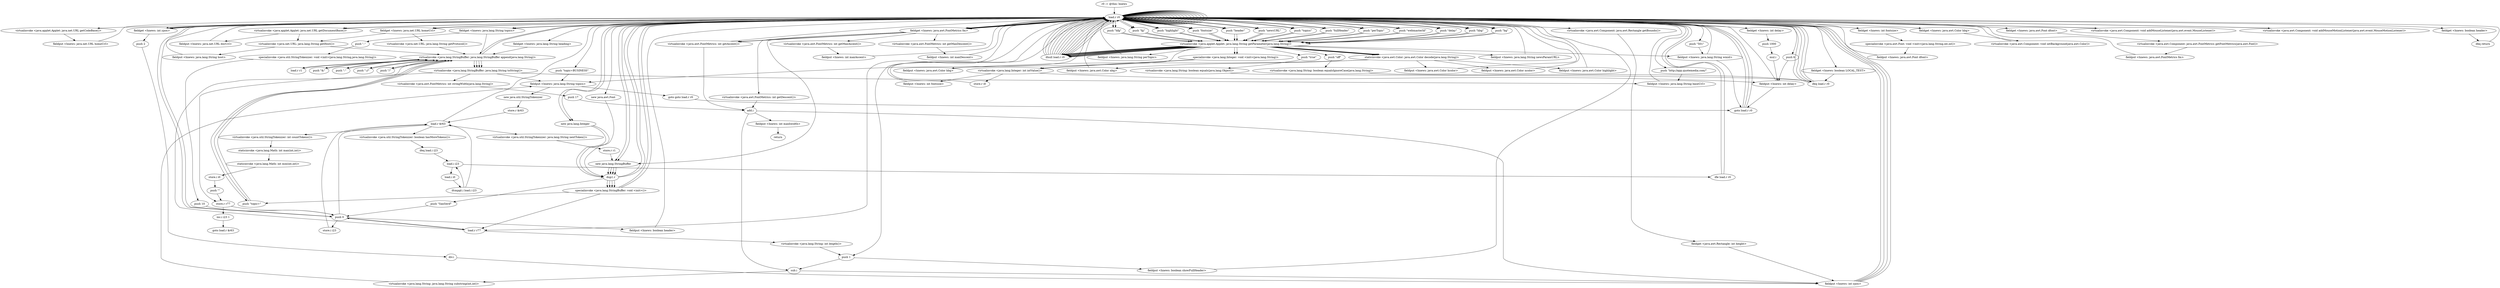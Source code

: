 digraph "" {
    "r0 := @this: hnews"
    "load.r r0"
    "r0 := @this: hnews"->"load.r r0";
    "load.r r0"->"load.r r0";
    "virtualinvoke <java.applet.Applet: java.net.URL getCodeBase()>"
    "load.r r0"->"virtualinvoke <java.applet.Applet: java.net.URL getCodeBase()>";
    "fieldput <hnews: java.net.URL homeUrl>"
    "virtualinvoke <java.applet.Applet: java.net.URL getCodeBase()>"->"fieldput <hnews: java.net.URL homeUrl>";
    "fieldput <hnews: java.net.URL homeUrl>"->"load.r r0";
    "load.r r0"->"load.r r0";
    "virtualinvoke <java.applet.Applet: java.net.URL getDocumentBase()>"
    "load.r r0"->"virtualinvoke <java.applet.Applet: java.net.URL getDocumentBase()>";
    "fieldput <hnews: java.net.URL docUrl>"
    "virtualinvoke <java.applet.Applet: java.net.URL getDocumentBase()>"->"fieldput <hnews: java.net.URL docUrl>";
    "fieldput <hnews: java.net.URL docUrl>"->"load.r r0";
    "load.r r0"->"load.r r0";
    "load.r r0"->"virtualinvoke <java.applet.Applet: java.net.URL getDocumentBase()>";
    "virtualinvoke <java.net.URL: java.lang.String getHost()>"
    "virtualinvoke <java.applet.Applet: java.net.URL getDocumentBase()>"->"virtualinvoke <java.net.URL: java.lang.String getHost()>";
    "fieldput <hnews: java.lang.String host>"
    "virtualinvoke <java.net.URL: java.lang.String getHost()>"->"fieldput <hnews: java.lang.String host>";
    "fieldput <hnews: java.lang.String host>"->"load.r r0";
    "fieldget <hnews: boolean LOCAL_TEST>"
    "load.r r0"->"fieldget <hnews: boolean LOCAL_TEST>";
    "ifeq load.r r0"
    "fieldget <hnews: boolean LOCAL_TEST>"->"ifeq load.r r0";
    "ifeq load.r r0"->"load.r r0";
    "push \"http://app.quotemedia.com/\""
    "load.r r0"->"push \"http://app.quotemedia.com/\"";
    "fieldput <hnews: java.lang.String baseUrl>"
    "push \"http://app.quotemedia.com/\""->"fieldput <hnews: java.lang.String baseUrl>";
    "fieldput <hnews: java.lang.String baseUrl>"->"load.r r0";
    "push \"501\""
    "load.r r0"->"push \"501\"";
    "fieldput <hnews: java.lang.String wmid>"
    "push \"501\""->"fieldput <hnews: java.lang.String wmid>";
    "goto load.r r0"
    "fieldput <hnews: java.lang.String wmid>"->"goto load.r r0";
    "goto load.r r0"->"load.r r0";
    "push \"topics\""
    "load.r r0"->"push \"topics\"";
    "virtualinvoke <java.applet.Applet: java.lang.String getParameter(java.lang.String)>"
    "push \"topics\""->"virtualinvoke <java.applet.Applet: java.lang.String getParameter(java.lang.String)>";
    "ifnull load.r r0"
    "virtualinvoke <java.applet.Applet: java.lang.String getParameter(java.lang.String)>"->"ifnull load.r r0";
    "ifnull load.r r0"->"load.r r0";
    "load.r r0"->"load.r r0";
    "load.r r0"->"push \"topics\"";
    "push \"topics\""->"virtualinvoke <java.applet.Applet: java.lang.String getParameter(java.lang.String)>";
    "fieldput <hnews: java.lang.String topics>"
    "virtualinvoke <java.applet.Applet: java.lang.String getParameter(java.lang.String)>"->"fieldput <hnews: java.lang.String topics>";
    "new java.util.StringTokenizer"
    "fieldput <hnews: java.lang.String topics>"->"new java.util.StringTokenizer";
    "store.r $r63"
    "new java.util.StringTokenizer"->"store.r $r63";
    "load.r $r63"
    "store.r $r63"->"load.r $r63";
    "load.r $r63"->"load.r r0";
    "fieldget <hnews: java.lang.String topics>"
    "load.r r0"->"fieldget <hnews: java.lang.String topics>";
    "push \",\""
    "fieldget <hnews: java.lang.String topics>"->"push \",\"";
    "specialinvoke <java.util.StringTokenizer: void <init>(java.lang.String,java.lang.String)>"
    "push \",\""->"specialinvoke <java.util.StringTokenizer: void <init>(java.lang.String,java.lang.String)>";
    "push 10"
    "specialinvoke <java.util.StringTokenizer: void <init>(java.lang.String,java.lang.String)>"->"push 10";
    "push 0"
    "push 10"->"push 0";
    "push 0"->"load.r $r63";
    "virtualinvoke <java.util.StringTokenizer: int countTokens()>"
    "load.r $r63"->"virtualinvoke <java.util.StringTokenizer: int countTokens()>";
    "staticinvoke <java.lang.Math: int max(int,int)>"
    "virtualinvoke <java.util.StringTokenizer: int countTokens()>"->"staticinvoke <java.lang.Math: int max(int,int)>";
    "staticinvoke <java.lang.Math: int min(int,int)>"
    "staticinvoke <java.lang.Math: int max(int,int)>"->"staticinvoke <java.lang.Math: int min(int,int)>";
    "store.i i0"
    "staticinvoke <java.lang.Math: int min(int,int)>"->"store.i i0";
    "push \"\""
    "store.i i0"->"push \"\"";
    "store.r r77"
    "push \"\""->"store.r r77";
    "store.r r77"->"push 0";
    "store.i i23"
    "push 0"->"store.i i23";
    "store.i i23"->"load.r $r63";
    "virtualinvoke <java.util.StringTokenizer: boolean hasMoreTokens()>"
    "load.r $r63"->"virtualinvoke <java.util.StringTokenizer: boolean hasMoreTokens()>";
    "ifeq load.i i23"
    "virtualinvoke <java.util.StringTokenizer: boolean hasMoreTokens()>"->"ifeq load.i i23";
    "load.i i23"
    "ifeq load.i i23"->"load.i i23";
    "load.i i0"
    "load.i i23"->"load.i i0";
    "ifcmpgt.i load.i i23"
    "load.i i0"->"ifcmpgt.i load.i i23";
    "ifcmpgt.i load.i i23"->"load.r $r63";
    "virtualinvoke <java.util.StringTokenizer: java.lang.String nextToken()>"
    "load.r $r63"->"virtualinvoke <java.util.StringTokenizer: java.lang.String nextToken()>";
    "store.r r1"
    "virtualinvoke <java.util.StringTokenizer: java.lang.String nextToken()>"->"store.r r1";
    "new java.lang.StringBuffer"
    "store.r r1"->"new java.lang.StringBuffer";
    "dup1.r"
    "new java.lang.StringBuffer"->"dup1.r";
    "specialinvoke <java.lang.StringBuffer: void <init>()>"
    "dup1.r"->"specialinvoke <java.lang.StringBuffer: void <init>()>";
    "load.r r77"
    "specialinvoke <java.lang.StringBuffer: void <init>()>"->"load.r r77";
    "virtualinvoke <java.lang.StringBuffer: java.lang.StringBuffer append(java.lang.String)>"
    "load.r r77"->"virtualinvoke <java.lang.StringBuffer: java.lang.StringBuffer append(java.lang.String)>";
    "push \"topic=\""
    "virtualinvoke <java.lang.StringBuffer: java.lang.StringBuffer append(java.lang.String)>"->"push \"topic=\"";
    "push \"topic=\""->"virtualinvoke <java.lang.StringBuffer: java.lang.StringBuffer append(java.lang.String)>";
    "load.r r1"
    "virtualinvoke <java.lang.StringBuffer: java.lang.StringBuffer append(java.lang.String)>"->"load.r r1";
    "load.r r1"->"virtualinvoke <java.lang.StringBuffer: java.lang.StringBuffer append(java.lang.String)>";
    "push \"&\""
    "virtualinvoke <java.lang.StringBuffer: java.lang.StringBuffer append(java.lang.String)>"->"push \"&\"";
    "push \"&\""->"virtualinvoke <java.lang.StringBuffer: java.lang.StringBuffer append(java.lang.String)>";
    "virtualinvoke <java.lang.StringBuffer: java.lang.String toString()>"
    "virtualinvoke <java.lang.StringBuffer: java.lang.StringBuffer append(java.lang.String)>"->"virtualinvoke <java.lang.StringBuffer: java.lang.String toString()>";
    "virtualinvoke <java.lang.StringBuffer: java.lang.String toString()>"->"store.r r77";
    "inc.i i23 1"
    "store.r r77"->"inc.i i23 1";
    "goto load.r $r63"
    "inc.i i23 1"->"goto load.r $r63";
    "ifcmpgt.i load.i i23"->"load.i i23";
    "ifle load.r r0"
    "load.i i23"->"ifle load.r r0";
    "ifle load.r r0"->"load.r r0";
    "load.r r0"->"load.r r77";
    "load.r r77"->"push 0";
    "push 0"->"load.r r77";
    "virtualinvoke <java.lang.String: int length()>"
    "load.r r77"->"virtualinvoke <java.lang.String: int length()>";
    "push 1"
    "virtualinvoke <java.lang.String: int length()>"->"push 1";
    "sub.i"
    "push 1"->"sub.i";
    "virtualinvoke <java.lang.String: java.lang.String substring(int,int)>"
    "sub.i"->"virtualinvoke <java.lang.String: java.lang.String substring(int,int)>";
    "virtualinvoke <java.lang.String: java.lang.String substring(int,int)>"->"fieldput <hnews: java.lang.String topics>";
    "goto goto load.r r0"
    "fieldput <hnews: java.lang.String topics>"->"goto goto load.r r0";
    "goto goto load.r r0"->"goto load.r r0";
    "goto load.r r0"->"load.r r0";
    "push \"fullHeader\""
    "load.r r0"->"push \"fullHeader\"";
    "push \"fullHeader\""->"virtualinvoke <java.applet.Applet: java.lang.String getParameter(java.lang.String)>";
    "virtualinvoke <java.applet.Applet: java.lang.String getParameter(java.lang.String)>"->"ifnull load.r r0";
    "ifnull load.r r0"->"load.r r0";
    "load.r r0"->"push \"fullHeader\"";
    "push \"fullHeader\""->"virtualinvoke <java.applet.Applet: java.lang.String getParameter(java.lang.String)>";
    "push \"true\""
    "virtualinvoke <java.applet.Applet: java.lang.String getParameter(java.lang.String)>"->"push \"true\"";
    "virtualinvoke <java.lang.String: boolean equals(java.lang.Object)>"
    "push \"true\""->"virtualinvoke <java.lang.String: boolean equals(java.lang.Object)>";
    "virtualinvoke <java.lang.String: boolean equals(java.lang.Object)>"->"ifeq load.r r0";
    "ifeq load.r r0"->"load.r r0";
    "load.r r0"->"push 1";
    "fieldput <hnews: boolean showFullHeader>"
    "push 1"->"fieldput <hnews: boolean showFullHeader>";
    "fieldput <hnews: boolean showFullHeader>"->"load.r r0";
    "push \"perTopic\""
    "load.r r0"->"push \"perTopic\"";
    "push \"perTopic\""->"virtualinvoke <java.applet.Applet: java.lang.String getParameter(java.lang.String)>";
    "virtualinvoke <java.applet.Applet: java.lang.String getParameter(java.lang.String)>"->"ifnull load.r r0";
    "ifnull load.r r0"->"load.r r0";
    "load.r r0"->"load.r r0";
    "load.r r0"->"push \"perTopic\"";
    "push \"perTopic\""->"virtualinvoke <java.applet.Applet: java.lang.String getParameter(java.lang.String)>";
    "fieldput <hnews: java.lang.String perTopic>"
    "virtualinvoke <java.applet.Applet: java.lang.String getParameter(java.lang.String)>"->"fieldput <hnews: java.lang.String perTopic>";
    "fieldput <hnews: java.lang.String perTopic>"->"load.r r0";
    "push \"webmasterId\""
    "load.r r0"->"push \"webmasterId\"";
    "push \"webmasterId\""->"virtualinvoke <java.applet.Applet: java.lang.String getParameter(java.lang.String)>";
    "virtualinvoke <java.applet.Applet: java.lang.String getParameter(java.lang.String)>"->"ifnull load.r r0";
    "ifnull load.r r0"->"load.r r0";
    "load.r r0"->"load.r r0";
    "load.r r0"->"push \"webmasterId\"";
    "push \"webmasterId\""->"virtualinvoke <java.applet.Applet: java.lang.String getParameter(java.lang.String)>";
    "virtualinvoke <java.applet.Applet: java.lang.String getParameter(java.lang.String)>"->"fieldput <hnews: java.lang.String wmid>";
    "fieldput <hnews: java.lang.String wmid>"->"load.r r0";
    "push \"delay\""
    "load.r r0"->"push \"delay\"";
    "push \"delay\""->"virtualinvoke <java.applet.Applet: java.lang.String getParameter(java.lang.String)>";
    "virtualinvoke <java.applet.Applet: java.lang.String getParameter(java.lang.String)>"->"ifnull load.r r0";
    "ifnull load.r r0"->"load.r r0";
    "new java.lang.Integer"
    "load.r r0"->"new java.lang.Integer";
    "new java.lang.Integer"->"dup1.r";
    "dup1.r"->"load.r r0";
    "load.r r0"->"push \"delay\"";
    "push \"delay\""->"virtualinvoke <java.applet.Applet: java.lang.String getParameter(java.lang.String)>";
    "specialinvoke <java.lang.Integer: void <init>(java.lang.String)>"
    "virtualinvoke <java.applet.Applet: java.lang.String getParameter(java.lang.String)>"->"specialinvoke <java.lang.Integer: void <init>(java.lang.String)>";
    "virtualinvoke <java.lang.Integer: int intValue()>"
    "specialinvoke <java.lang.Integer: void <init>(java.lang.String)>"->"virtualinvoke <java.lang.Integer: int intValue()>";
    "fieldput <hnews: int delay>"
    "virtualinvoke <java.lang.Integer: int intValue()>"->"fieldput <hnews: int delay>";
    "fieldput <hnews: int delay>"->"goto load.r r0";
    "goto load.r r0"->"load.r r0";
    "load.r r0"->"load.r r0";
    "fieldget <hnews: int delay>"
    "load.r r0"->"fieldget <hnews: int delay>";
    "push 1000"
    "fieldget <hnews: int delay>"->"push 1000";
    "mul.i"
    "push 1000"->"mul.i";
    "mul.i"->"fieldput <hnews: int delay>";
    "fieldput <hnews: int delay>"->"load.r r0";
    "push \"hbg\""
    "load.r r0"->"push \"hbg\"";
    "push \"hbg\""->"virtualinvoke <java.applet.Applet: java.lang.String getParameter(java.lang.String)>";
    "virtualinvoke <java.applet.Applet: java.lang.String getParameter(java.lang.String)>"->"ifnull load.r r0";
    "ifnull load.r r0"->"load.r r0";
    "load.r r0"->"load.r r0";
    "load.r r0"->"push \"hbg\"";
    "push \"hbg\""->"virtualinvoke <java.applet.Applet: java.lang.String getParameter(java.lang.String)>";
    "staticinvoke <java.awt.Color: java.awt.Color decode(java.lang.String)>"
    "virtualinvoke <java.applet.Applet: java.lang.String getParameter(java.lang.String)>"->"staticinvoke <java.awt.Color: java.awt.Color decode(java.lang.String)>";
    "fieldput <hnews: java.awt.Color hbg>"
    "staticinvoke <java.awt.Color: java.awt.Color decode(java.lang.String)>"->"fieldput <hnews: java.awt.Color hbg>";
    "fieldput <hnews: java.awt.Color hbg>"->"load.r r0";
    "push \"bg\""
    "load.r r0"->"push \"bg\"";
    "push \"bg\""->"virtualinvoke <java.applet.Applet: java.lang.String getParameter(java.lang.String)>";
    "virtualinvoke <java.applet.Applet: java.lang.String getParameter(java.lang.String)>"->"ifnull load.r r0";
    "ifnull load.r r0"->"load.r r0";
    "load.r r0"->"load.r r0";
    "load.r r0"->"push \"bg\"";
    "push \"bg\""->"virtualinvoke <java.applet.Applet: java.lang.String getParameter(java.lang.String)>";
    "virtualinvoke <java.applet.Applet: java.lang.String getParameter(java.lang.String)>"->"staticinvoke <java.awt.Color: java.awt.Color decode(java.lang.String)>";
    "fieldput <hnews: java.awt.Color nbg>"
    "staticinvoke <java.awt.Color: java.awt.Color decode(java.lang.String)>"->"fieldput <hnews: java.awt.Color nbg>";
    "fieldput <hnews: java.awt.Color nbg>"->"load.r r0";
    "push \"hfg\""
    "load.r r0"->"push \"hfg\"";
    "push \"hfg\""->"virtualinvoke <java.applet.Applet: java.lang.String getParameter(java.lang.String)>";
    "virtualinvoke <java.applet.Applet: java.lang.String getParameter(java.lang.String)>"->"ifnull load.r r0";
    "ifnull load.r r0"->"load.r r0";
    "load.r r0"->"load.r r0";
    "load.r r0"->"push \"hfg\"";
    "push \"hfg\""->"virtualinvoke <java.applet.Applet: java.lang.String getParameter(java.lang.String)>";
    "virtualinvoke <java.applet.Applet: java.lang.String getParameter(java.lang.String)>"->"staticinvoke <java.awt.Color: java.awt.Color decode(java.lang.String)>";
    "fieldput <hnews: java.awt.Color hcolor>"
    "staticinvoke <java.awt.Color: java.awt.Color decode(java.lang.String)>"->"fieldput <hnews: java.awt.Color hcolor>";
    "fieldput <hnews: java.awt.Color hcolor>"->"load.r r0";
    "push \"fg\""
    "load.r r0"->"push \"fg\"";
    "push \"fg\""->"virtualinvoke <java.applet.Applet: java.lang.String getParameter(java.lang.String)>";
    "virtualinvoke <java.applet.Applet: java.lang.String getParameter(java.lang.String)>"->"ifnull load.r r0";
    "ifnull load.r r0"->"load.r r0";
    "load.r r0"->"load.r r0";
    "load.r r0"->"push \"fg\"";
    "push \"fg\""->"virtualinvoke <java.applet.Applet: java.lang.String getParameter(java.lang.String)>";
    "virtualinvoke <java.applet.Applet: java.lang.String getParameter(java.lang.String)>"->"staticinvoke <java.awt.Color: java.awt.Color decode(java.lang.String)>";
    "fieldput <hnews: java.awt.Color ncolor>"
    "staticinvoke <java.awt.Color: java.awt.Color decode(java.lang.String)>"->"fieldput <hnews: java.awt.Color ncolor>";
    "fieldput <hnews: java.awt.Color ncolor>"->"load.r r0";
    "push \"highlight\""
    "load.r r0"->"push \"highlight\"";
    "push \"highlight\""->"virtualinvoke <java.applet.Applet: java.lang.String getParameter(java.lang.String)>";
    "virtualinvoke <java.applet.Applet: java.lang.String getParameter(java.lang.String)>"->"ifnull load.r r0";
    "ifnull load.r r0"->"load.r r0";
    "load.r r0"->"load.r r0";
    "load.r r0"->"push \"highlight\"";
    "push \"highlight\""->"virtualinvoke <java.applet.Applet: java.lang.String getParameter(java.lang.String)>";
    "virtualinvoke <java.applet.Applet: java.lang.String getParameter(java.lang.String)>"->"staticinvoke <java.awt.Color: java.awt.Color decode(java.lang.String)>";
    "fieldput <hnews: java.awt.Color highlight>"
    "staticinvoke <java.awt.Color: java.awt.Color decode(java.lang.String)>"->"fieldput <hnews: java.awt.Color highlight>";
    "fieldput <hnews: java.awt.Color highlight>"->"load.r r0";
    "push \"fontsize\""
    "load.r r0"->"push \"fontsize\"";
    "push \"fontsize\""->"virtualinvoke <java.applet.Applet: java.lang.String getParameter(java.lang.String)>";
    "virtualinvoke <java.applet.Applet: java.lang.String getParameter(java.lang.String)>"->"ifnull load.r r0";
    "ifnull load.r r0"->"load.r r0";
    "load.r r0"->"new java.lang.Integer";
    "new java.lang.Integer"->"dup1.r";
    "dup1.r"->"load.r r0";
    "load.r r0"->"push \"fontsize\"";
    "push \"fontsize\""->"virtualinvoke <java.applet.Applet: java.lang.String getParameter(java.lang.String)>";
    "virtualinvoke <java.applet.Applet: java.lang.String getParameter(java.lang.String)>"->"specialinvoke <java.lang.Integer: void <init>(java.lang.String)>";
    "specialinvoke <java.lang.Integer: void <init>(java.lang.String)>"->"virtualinvoke <java.lang.Integer: int intValue()>";
    "fieldput <hnews: int fontsize>"
    "virtualinvoke <java.lang.Integer: int intValue()>"->"fieldput <hnews: int fontsize>";
    "fieldput <hnews: int fontsize>"->"load.r r0";
    "push \"header\""
    "load.r r0"->"push \"header\"";
    "push \"header\""->"virtualinvoke <java.applet.Applet: java.lang.String getParameter(java.lang.String)>";
    "virtualinvoke <java.applet.Applet: java.lang.String getParameter(java.lang.String)>"->"ifnull load.r r0";
    "ifnull load.r r0"->"load.r r0";
    "load.r r0"->"push \"header\"";
    "push \"header\""->"virtualinvoke <java.applet.Applet: java.lang.String getParameter(java.lang.String)>";
    "push \"off\""
    "virtualinvoke <java.applet.Applet: java.lang.String getParameter(java.lang.String)>"->"push \"off\"";
    "virtualinvoke <java.lang.String: boolean equalsIgnoreCase(java.lang.String)>"
    "push \"off\""->"virtualinvoke <java.lang.String: boolean equalsIgnoreCase(java.lang.String)>";
    "virtualinvoke <java.lang.String: boolean equalsIgnoreCase(java.lang.String)>"->"ifeq load.r r0";
    "ifeq load.r r0"->"load.r r0";
    "load.r r0"->"push 0";
    "fieldput <hnews: boolean header>"
    "push 0"->"fieldput <hnews: boolean header>";
    "fieldput <hnews: boolean header>"->"load.r r0";
    "push \"newsURL\""
    "load.r r0"->"push \"newsURL\"";
    "push \"newsURL\""->"virtualinvoke <java.applet.Applet: java.lang.String getParameter(java.lang.String)>";
    "virtualinvoke <java.applet.Applet: java.lang.String getParameter(java.lang.String)>"->"ifnull load.r r0";
    "ifnull load.r r0"->"load.r r0";
    "load.r r0"->"load.r r0";
    "load.r r0"->"push \"newsURL\"";
    "push \"newsURL\""->"virtualinvoke <java.applet.Applet: java.lang.String getParameter(java.lang.String)>";
    "fieldput <hnews: java.lang.String newsParamURL>"
    "virtualinvoke <java.applet.Applet: java.lang.String getParameter(java.lang.String)>"->"fieldput <hnews: java.lang.String newsParamURL>";
    "fieldput <hnews: java.lang.String newsParamURL>"->"load.r r0";
    "new java.awt.Font"
    "load.r r0"->"new java.awt.Font";
    "new java.awt.Font"->"dup1.r";
    "push \"SanSerif\""
    "dup1.r"->"push \"SanSerif\"";
    "push \"SanSerif\""->"push 0";
    "push 0"->"load.r r0";
    "fieldget <hnews: int fontsize>"
    "load.r r0"->"fieldget <hnews: int fontsize>";
    "specialinvoke <java.awt.Font: void <init>(java.lang.String,int,int)>"
    "fieldget <hnews: int fontsize>"->"specialinvoke <java.awt.Font: void <init>(java.lang.String,int,int)>";
    "fieldput <hnews: java.awt.Font dfont>"
    "specialinvoke <java.awt.Font: void <init>(java.lang.String,int,int)>"->"fieldput <hnews: java.awt.Font dfont>";
    "fieldput <hnews: java.awt.Font dfont>"->"load.r r0";
    "load.r r0"->"load.r r0";
    "fieldget <hnews: java.awt.Color hbg>"
    "load.r r0"->"fieldget <hnews: java.awt.Color hbg>";
    "virtualinvoke <java.awt.Component: void setBackground(java.awt.Color)>"
    "fieldget <hnews: java.awt.Color hbg>"->"virtualinvoke <java.awt.Component: void setBackground(java.awt.Color)>";
    "virtualinvoke <java.awt.Component: void setBackground(java.awt.Color)>"->"load.r r0";
    "load.r r0"->"load.r r0";
    "load.r r0"->"load.r r0";
    "fieldget <hnews: java.awt.Font dfont>"
    "load.r r0"->"fieldget <hnews: java.awt.Font dfont>";
    "virtualinvoke <java.awt.Component: java.awt.FontMetrics getFontMetrics(java.awt.Font)>"
    "fieldget <hnews: java.awt.Font dfont>"->"virtualinvoke <java.awt.Component: java.awt.FontMetrics getFontMetrics(java.awt.Font)>";
    "fieldput <hnews: java.awt.FontMetrics fm>"
    "virtualinvoke <java.awt.Component: java.awt.FontMetrics getFontMetrics(java.awt.Font)>"->"fieldput <hnews: java.awt.FontMetrics fm>";
    "fieldput <hnews: java.awt.FontMetrics fm>"->"load.r r0";
    "load.r r0"->"load.r r0";
    "fieldget <hnews: java.awt.FontMetrics fm>"
    "load.r r0"->"fieldget <hnews: java.awt.FontMetrics fm>";
    "virtualinvoke <java.awt.FontMetrics: int getMaxAscent()>"
    "fieldget <hnews: java.awt.FontMetrics fm>"->"virtualinvoke <java.awt.FontMetrics: int getMaxAscent()>";
    "fieldput <hnews: int maxAscent>"
    "virtualinvoke <java.awt.FontMetrics: int getMaxAscent()>"->"fieldput <hnews: int maxAscent>";
    "fieldput <hnews: int maxAscent>"->"load.r r0";
    "load.r r0"->"load.r r0";
    "load.r r0"->"fieldget <hnews: java.awt.FontMetrics fm>";
    "virtualinvoke <java.awt.FontMetrics: int getMaxDescent()>"
    "fieldget <hnews: java.awt.FontMetrics fm>"->"virtualinvoke <java.awt.FontMetrics: int getMaxDescent()>";
    "fieldput <hnews: int maxDescent>"
    "virtualinvoke <java.awt.FontMetrics: int getMaxDescent()>"->"fieldput <hnews: int maxDescent>";
    "fieldput <hnews: int maxDescent>"->"load.r r0";
    "load.r r0"->"load.r r0";
    "virtualinvoke <java.awt.Component: void addMouseListener(java.awt.event.MouseListener)>"
    "load.r r0"->"virtualinvoke <java.awt.Component: void addMouseListener(java.awt.event.MouseListener)>";
    "virtualinvoke <java.awt.Component: void addMouseListener(java.awt.event.MouseListener)>"->"load.r r0";
    "load.r r0"->"load.r r0";
    "virtualinvoke <java.awt.Component: void addMouseMotionListener(java.awt.event.MouseMotionListener)>"
    "load.r r0"->"virtualinvoke <java.awt.Component: void addMouseMotionListener(java.awt.event.MouseMotionListener)>";
    "virtualinvoke <java.awt.Component: void addMouseMotionListener(java.awt.event.MouseMotionListener)>"->"load.r r0";
    "load.r r0"->"load.r r0";
    "virtualinvoke <java.awt.Component: java.awt.Rectangle getBounds()>"
    "load.r r0"->"virtualinvoke <java.awt.Component: java.awt.Rectangle getBounds()>";
    "fieldget <java.awt.Rectangle: int height>"
    "virtualinvoke <java.awt.Component: java.awt.Rectangle getBounds()>"->"fieldget <java.awt.Rectangle: int height>";
    "fieldput <hnews: int ypos>"
    "fieldget <java.awt.Rectangle: int height>"->"fieldput <hnews: int ypos>";
    "fieldput <hnews: int ypos>"->"load.r r0";
    "load.r r0"->"load.r r0";
    "fieldget <hnews: int ypos>"
    "load.r r0"->"fieldget <hnews: int ypos>";
    "fieldget <hnews: int ypos>"->"load.r r0";
    "load.r r0"->"fieldget <hnews: java.awt.FontMetrics fm>";
    "virtualinvoke <java.awt.FontMetrics: int getAscent()>"
    "fieldget <hnews: java.awt.FontMetrics fm>"->"virtualinvoke <java.awt.FontMetrics: int getAscent()>";
    "virtualinvoke <java.awt.FontMetrics: int getAscent()>"->"load.r r0";
    "load.r r0"->"fieldget <hnews: java.awt.FontMetrics fm>";
    "virtualinvoke <java.awt.FontMetrics: int getDescent()>"
    "fieldget <hnews: java.awt.FontMetrics fm>"->"virtualinvoke <java.awt.FontMetrics: int getDescent()>";
    "add.i"
    "virtualinvoke <java.awt.FontMetrics: int getDescent()>"->"add.i";
    "add.i"->"sub.i";
    "sub.i"->"fieldput <hnews: int ypos>";
    "fieldput <hnews: int ypos>"->"load.r r0";
    "load.r r0"->"load.r r0";
    "load.r r0"->"fieldget <hnews: int ypos>";
    "push 2"
    "fieldget <hnews: int ypos>"->"push 2";
    "div.i"
    "push 2"->"div.i";
    "div.i"->"fieldput <hnews: int ypos>";
    "fieldput <hnews: int ypos>"->"load.r r0";
    "load.r r0"->"load.r r0";
    "load.r r0"->"fieldget <hnews: int ypos>";
    "fieldget <hnews: int ypos>"->"load.r r0";
    "load.r r0"->"fieldget <hnews: java.awt.FontMetrics fm>";
    "fieldget <hnews: java.awt.FontMetrics fm>"->"virtualinvoke <java.awt.FontMetrics: int getAscent()>";
    "virtualinvoke <java.awt.FontMetrics: int getAscent()>"->"add.i";
    "add.i"->"fieldput <hnews: int ypos>";
    "fieldput <hnews: int ypos>"->"load.r r0";
    "fieldget <hnews: boolean header>"
    "load.r r0"->"fieldget <hnews: boolean header>";
    "ifeq return"
    "fieldget <hnews: boolean header>"->"ifeq return";
    "ifeq return"->"load.r r0";
    "load.r r0"->"load.r r0";
    "load.r r0"->"fieldget <hnews: java.awt.FontMetrics fm>";
    "fieldget <hnews: java.awt.FontMetrics fm>"->"new java.lang.StringBuffer";
    "new java.lang.StringBuffer"->"dup1.r";
    "dup1.r"->"specialinvoke <java.lang.StringBuffer: void <init>()>";
    "specialinvoke <java.lang.StringBuffer: void <init>()>"->"load.r r0";
    "fieldget <hnews: java.lang.String heading>"
    "load.r r0"->"fieldget <hnews: java.lang.String heading>";
    "fieldget <hnews: java.lang.String heading>"->"virtualinvoke <java.lang.StringBuffer: java.lang.StringBuffer append(java.lang.String)>";
    "push \":\""
    "virtualinvoke <java.lang.StringBuffer: java.lang.StringBuffer append(java.lang.String)>"->"push \":\"";
    "push \":\""->"virtualinvoke <java.lang.StringBuffer: java.lang.StringBuffer append(java.lang.String)>";
    "virtualinvoke <java.lang.StringBuffer: java.lang.StringBuffer append(java.lang.String)>"->"virtualinvoke <java.lang.StringBuffer: java.lang.String toString()>";
    "virtualinvoke <java.awt.FontMetrics: int stringWidth(java.lang.String)>"
    "virtualinvoke <java.lang.StringBuffer: java.lang.String toString()>"->"virtualinvoke <java.awt.FontMetrics: int stringWidth(java.lang.String)>";
    "push 17"
    "virtualinvoke <java.awt.FontMetrics: int stringWidth(java.lang.String)>"->"push 17";
    "push 17"->"add.i";
    "fieldput <hnews: int maxhwidth>"
    "add.i"->"fieldput <hnews: int maxhwidth>";
    "return"
    "fieldput <hnews: int maxhwidth>"->"return";
    "store.r i0"
    "virtualinvoke <java.lang.Integer: int intValue()>"->"store.r i0";
    "store.r i0"->"load.r r0";
    "push 6"
    "load.r r0"->"push 6";
    "push 6"->"fieldput <hnews: int delay>";
    "ifle load.r r0"->"load.r r0";
    "load.r r0"->"new java.lang.StringBuffer";
    "new java.lang.StringBuffer"->"dup1.r";
    "dup1.r"->"specialinvoke <java.lang.StringBuffer: void <init>()>";
    "specialinvoke <java.lang.StringBuffer: void <init>()>"->"push \"topic=\"";
    "push \"topic=\""->"virtualinvoke <java.lang.StringBuffer: java.lang.StringBuffer append(java.lang.String)>";
    "virtualinvoke <java.lang.StringBuffer: java.lang.StringBuffer append(java.lang.String)>"->"load.r r0";
    "load.r r0"->"fieldget <hnews: java.lang.String topics>";
    "fieldget <hnews: java.lang.String topics>"->"virtualinvoke <java.lang.StringBuffer: java.lang.StringBuffer append(java.lang.String)>";
    "virtualinvoke <java.lang.StringBuffer: java.lang.StringBuffer append(java.lang.String)>"->"virtualinvoke <java.lang.StringBuffer: java.lang.String toString()>";
    "virtualinvoke <java.lang.StringBuffer: java.lang.String toString()>"->"fieldput <hnews: java.lang.String topics>";
    "ifnull load.r r0"->"load.r r0";
    "push \"topic=BUSINESS\""
    "load.r r0"->"push \"topic=BUSINESS\"";
    "push \"topic=BUSINESS\""->"fieldput <hnews: java.lang.String topics>";
    "ifeq load.r r0"->"load.r r0";
    "load.r r0"->"new java.lang.StringBuffer";
    "new java.lang.StringBuffer"->"dup1.r";
    "dup1.r"->"specialinvoke <java.lang.StringBuffer: void <init>()>";
    "specialinvoke <java.lang.StringBuffer: void <init>()>"->"load.r r0";
    "fieldget <hnews: java.net.URL homeUrl>"
    "load.r r0"->"fieldget <hnews: java.net.URL homeUrl>";
    "virtualinvoke <java.net.URL: java.lang.String getProtocol()>"
    "fieldget <hnews: java.net.URL homeUrl>"->"virtualinvoke <java.net.URL: java.lang.String getProtocol()>";
    "virtualinvoke <java.net.URL: java.lang.String getProtocol()>"->"virtualinvoke <java.lang.StringBuffer: java.lang.StringBuffer append(java.lang.String)>";
    "push \"://\""
    "virtualinvoke <java.lang.StringBuffer: java.lang.StringBuffer append(java.lang.String)>"->"push \"://\"";
    "push \"://\""->"virtualinvoke <java.lang.StringBuffer: java.lang.StringBuffer append(java.lang.String)>";
    "virtualinvoke <java.lang.StringBuffer: java.lang.StringBuffer append(java.lang.String)>"->"load.r r0";
    "load.r r0"->"fieldget <hnews: java.net.URL homeUrl>";
    "fieldget <hnews: java.net.URL homeUrl>"->"virtualinvoke <java.net.URL: java.lang.String getHost()>";
    "virtualinvoke <java.net.URL: java.lang.String getHost()>"->"virtualinvoke <java.lang.StringBuffer: java.lang.StringBuffer append(java.lang.String)>";
    "push \"/\""
    "virtualinvoke <java.lang.StringBuffer: java.lang.StringBuffer append(java.lang.String)>"->"push \"/\"";
    "push \"/\""->"virtualinvoke <java.lang.StringBuffer: java.lang.StringBuffer append(java.lang.String)>";
    "virtualinvoke <java.lang.StringBuffer: java.lang.StringBuffer append(java.lang.String)>"->"virtualinvoke <java.lang.StringBuffer: java.lang.String toString()>";
    "virtualinvoke <java.lang.StringBuffer: java.lang.String toString()>"->"fieldput <hnews: java.lang.String baseUrl>";
}
